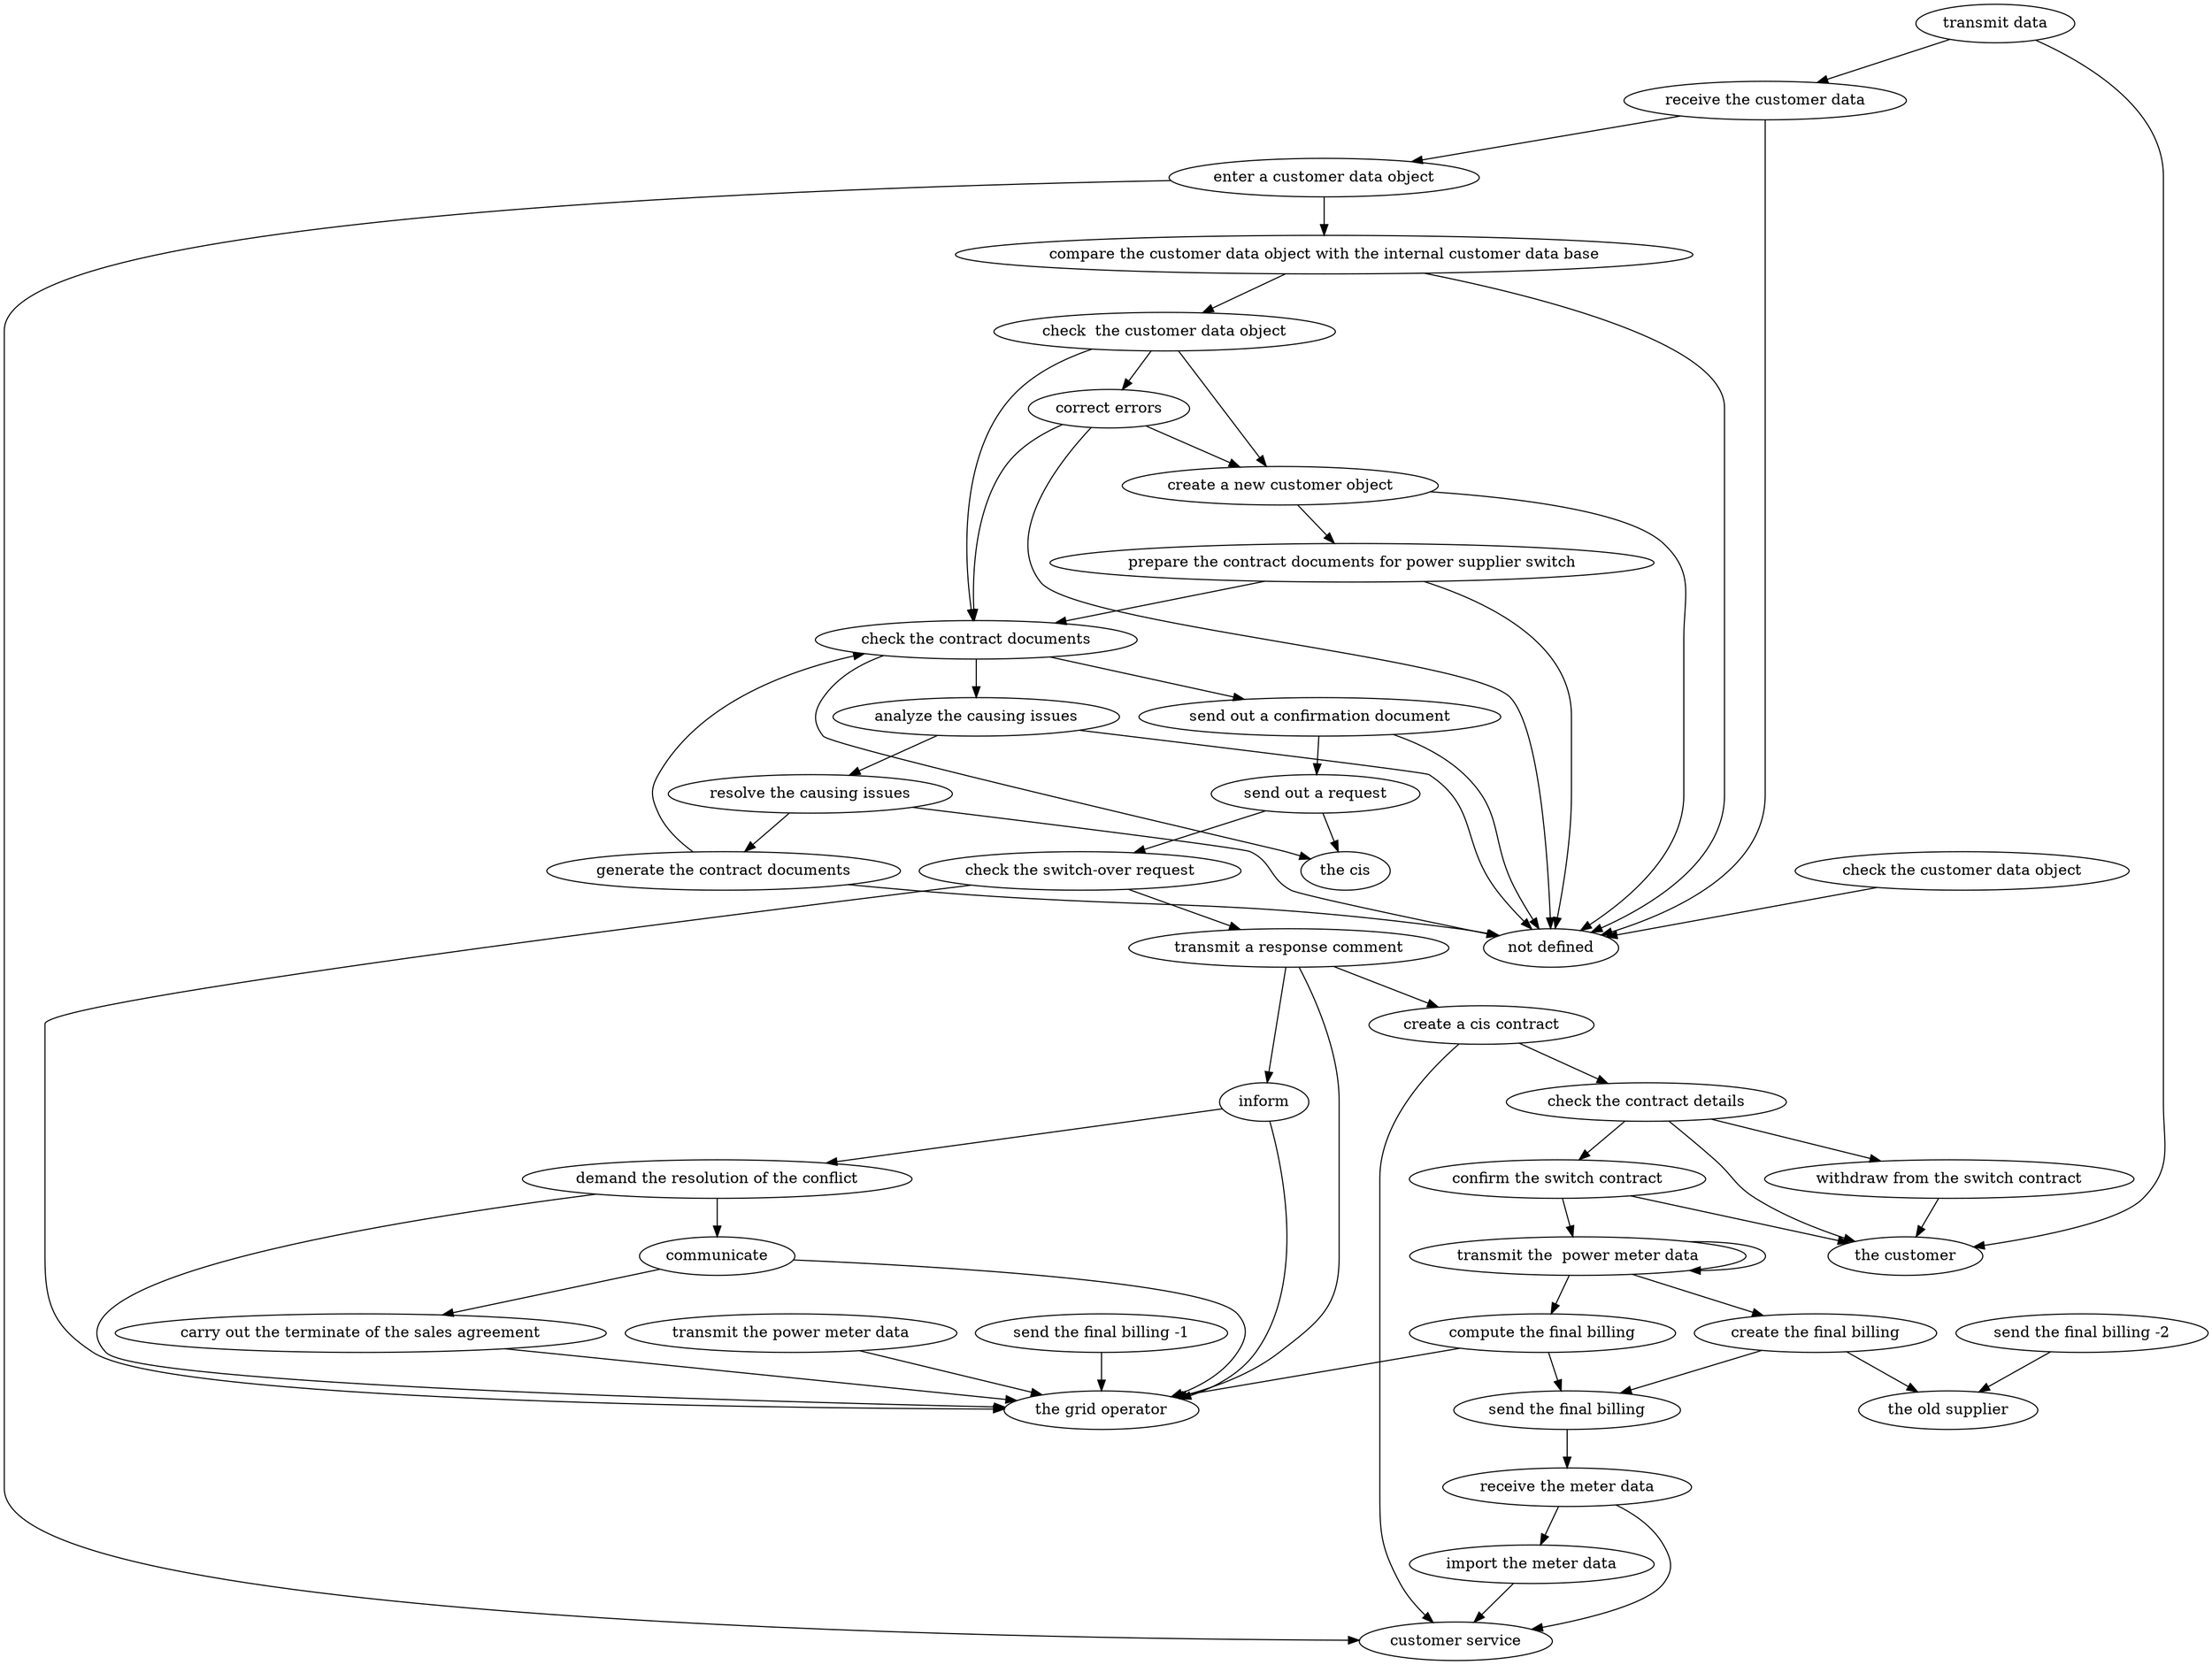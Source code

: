 digraph "doc-2.2" {
	graph [name="doc-2.2"];
	"transmit data"	[attrs="{'type': 'Activity', 'label': 'transmit data'}"];
	"receive the customer data"	[attrs="{'type': 'Activity', 'label': 'receive the customer data'}"];
	"transmit data" -> "receive the customer data"	[attrs="{'type': 'flow', 'label': 'flow'}"];
	"the customer"	[attrs="{'type': 'Actor', 'label': 'the customer'}"];
	"transmit data" -> "the customer"	[attrs="{'type': 'actor performer', 'label': 'actor performer'}"];
	"enter a customer data object"	[attrs="{'type': 'Activity', 'label': 'enter a customer data object'}"];
	"receive the customer data" -> "enter a customer data object"	[attrs="{'type': 'flow', 'label': 'flow'}"];
	"not defined"	[attrs="{'type': 'Actor', 'label': 'not defined'}"];
	"receive the customer data" -> "not defined"	[attrs="{'type': 'actor performer', 'label': 'actor performer'}"];
	"compare the customer data object with the internal customer data base"	[attrs="{'type': 'Activity', 'label': 'compare the customer data object with the internal customer data base'}"];
	"enter a customer data object" -> "compare the customer data object with the internal customer data base"	[attrs="{'type': 'flow', 'label': 'flow'}"];
	"customer service"	[attrs="{'type': 'Actor', 'label': 'customer service'}"];
	"enter a customer data object" -> "customer service"	[attrs="{'type': 'actor performer', 'label': 'actor performer'}"];
	"compare the customer data object with the internal customer data base" -> "not defined"	[attrs="{'type': 'actor performer', 'label': 'actor performer'}"];
	"check  the customer data object"	[attrs="{'type': 'Activity', 'label': 'check  the customer data object'}"];
	"compare the customer data object with the internal customer data base" -> "check  the customer data object"	[attrs="{'type': 'flow', 'label': 'flow'}"];
	"check the customer data object"	[attrs="{'type': 'Activity', 'label': 'check the customer data object'}"];
	"check the customer data object" -> "not defined"	[attrs="{'type': 'actor performer', 'label': 'actor performer'}"];
	"correct errors"	[attrs="{'type': 'Activity', 'label': 'correct errors'}"];
	"create a new customer object"	[attrs="{'type': 'Activity', 'label': 'create a new customer object'}"];
	"correct errors" -> "create a new customer object"	[attrs="{'type': 'flow', 'label': 'flow'}"];
	"check the contract documents"	[attrs="{'type': 'Activity', 'label': 'check the contract documents'}"];
	"correct errors" -> "check the contract documents"	[attrs="{'type': 'flow', 'label': 'flow'}"];
	"correct errors" -> "not defined"	[attrs="{'type': 'actor performer', 'label': 'actor performer'}"];
	"prepare the contract documents for power supplier switch"	[attrs="{'type': 'Activity', 'label': 'prepare the contract documents for power supplier switch'}"];
	"create a new customer object" -> "prepare the contract documents for power supplier switch"	[attrs="{'type': 'flow', 'label': 'flow'}"];
	"create a new customer object" -> "not defined"	[attrs="{'type': 'actor performer', 'label': 'actor performer'}"];
	"prepare the contract documents for power supplier switch" -> "check the contract documents"	[attrs="{'type': 'flow', 'label': 'flow'}"];
	"prepare the contract documents for power supplier switch" -> "not defined"	[attrs="{'type': 'actor performer', 'label': 'actor performer'}"];
	"analyze the causing issues"	[attrs="{'type': 'Activity', 'label': 'analyze the causing issues'}"];
	"check the contract documents" -> "analyze the causing issues"	[attrs="{'type': 'flow', 'label': 'flow'}"];
	"send out a confirmation document"	[attrs="{'type': 'Activity', 'label': 'send out a confirmation document'}"];
	"check the contract documents" -> "send out a confirmation document"	[attrs="{'type': 'flow', 'label': 'flow'}"];
	"the cis"	[attrs="{'type': 'Actor', 'label': 'the cis'}"];
	"check the contract documents" -> "the cis"	[attrs="{'type': 'actor performer', 'label': 'actor performer'}"];
	"resolve the causing issues"	[attrs="{'type': 'Activity', 'label': 'resolve the causing issues'}"];
	"analyze the causing issues" -> "resolve the causing issues"	[attrs="{'type': 'flow', 'label': 'flow'}"];
	"analyze the causing issues" -> "not defined"	[attrs="{'type': 'actor performer', 'label': 'actor performer'}"];
	"generate the contract documents"	[attrs="{'type': 'Activity', 'label': 'generate the contract documents'}"];
	"resolve the causing issues" -> "generate the contract documents"	[attrs="{'type': 'flow', 'label': 'flow'}"];
	"resolve the causing issues" -> "not defined"	[attrs="{'type': 'actor performer', 'label': 'actor performer'}"];
	"generate the contract documents" -> "check the contract documents"	[attrs="{'type': 'flow', 'label': 'flow'}"];
	"generate the contract documents" -> "not defined"	[attrs="{'type': 'actor performer', 'label': 'actor performer'}"];
	"send out a request"	[attrs="{'type': 'Activity', 'label': 'send out a request'}"];
	"send out a confirmation document" -> "send out a request"	[attrs="{'type': 'flow', 'label': 'flow'}"];
	"send out a confirmation document" -> "not defined"	[attrs="{'type': 'actor performer', 'label': 'actor performer'}"];
	"check the switch-over request"	[attrs="{'type': 'Activity', 'label': 'check the switch-over request'}"];
	"send out a request" -> "check the switch-over request"	[attrs="{'type': 'flow', 'label': 'flow'}"];
	"send out a request" -> "the cis"	[attrs="{'type': 'actor performer', 'label': 'actor performer'}"];
	"transmit a response comment"	[attrs="{'type': 'Activity', 'label': 'transmit a response comment'}"];
	"check the switch-over request" -> "transmit a response comment"	[attrs="{'type': 'flow', 'label': 'flow'}"];
	"the grid operator"	[attrs="{'type': 'Actor', 'label': 'the grid operator'}"];
	"check the switch-over request" -> "the grid operator"	[attrs="{'type': 'actor performer', 'label': 'actor performer'}"];
	inform	[attrs="{'type': 'Activity', 'label': 'inform'}"];
	"transmit a response comment" -> inform	[attrs="{'type': 'flow', 'label': 'flow'}"];
	"create a cis contract"	[attrs="{'type': 'Activity', 'label': 'create a cis contract'}"];
	"transmit a response comment" -> "create a cis contract"	[attrs="{'type': 'flow', 'label': 'flow'}"];
	"transmit a response comment" -> "the grid operator"	[attrs="{'type': 'actor performer', 'label': 'actor performer'}"];
	"demand the resolution of the conflict"	[attrs="{'type': 'Activity', 'label': 'demand the resolution of the conflict'}"];
	inform -> "demand the resolution of the conflict"	[attrs="{'type': 'flow', 'label': 'flow'}"];
	inform -> "the grid operator"	[attrs="{'type': 'actor performer', 'label': 'actor performer'}"];
	communicate	[attrs="{'type': 'Activity', 'label': 'communicate'}"];
	"demand the resolution of the conflict" -> communicate	[attrs="{'type': 'flow', 'label': 'flow'}"];
	"demand the resolution of the conflict" -> "the grid operator"	[attrs="{'type': 'actor performer', 'label': 'actor performer'}"];
	"carry out the terminate of the sales agreement"	[attrs="{'type': 'Activity', 'label': 'carry out the terminate of the sales agreement'}"];
	communicate -> "carry out the terminate of the sales agreement"	[attrs="{'type': 'flow', 'label': 'flow'}"];
	communicate -> "the grid operator"	[attrs="{'type': 'actor performer', 'label': 'actor performer'}"];
	"carry out the terminate of the sales agreement" -> "the grid operator"	[attrs="{'type': 'actor performer', 'label': 'actor performer'}"];
	"check the contract details"	[attrs="{'type': 'Activity', 'label': 'check the contract details'}"];
	"create a cis contract" -> "check the contract details"	[attrs="{'type': 'flow', 'label': 'flow'}"];
	"create a cis contract" -> "customer service"	[attrs="{'type': 'actor performer', 'label': 'actor performer'}"];
	"withdraw from the switch contract"	[attrs="{'type': 'Activity', 'label': 'withdraw from the switch contract'}"];
	"check the contract details" -> "withdraw from the switch contract"	[attrs="{'type': 'flow', 'label': 'flow'}"];
	"confirm the switch contract"	[attrs="{'type': 'Activity', 'label': 'confirm the switch contract'}"];
	"check the contract details" -> "confirm the switch contract"	[attrs="{'type': 'flow', 'label': 'flow'}"];
	"check the contract details" -> "the customer"	[attrs="{'type': 'actor performer', 'label': 'actor performer'}"];
	"withdraw from the switch contract" -> "the customer"	[attrs="{'type': 'actor performer', 'label': 'actor performer'}"];
	"confirm the switch contract" -> "the customer"	[attrs="{'type': 'actor performer', 'label': 'actor performer'}"];
	"transmit the  power meter data"	[attrs="{'type': 'Activity', 'label': 'transmit the  power meter data'}"];
	"confirm the switch contract" -> "transmit the  power meter data"	[attrs="{'type': 'flow', 'label': 'flow'}"];
	"transmit the power meter data"	[attrs="{'type': 'Activity', 'label': 'transmit the power meter data'}"];
	"transmit the power meter data" -> "the grid operator"	[attrs="{'type': 'actor performer', 'label': 'actor performer'}"];
	"compute the final billing"	[attrs="{'type': 'Activity', 'label': 'compute the final billing'}"];
	"send the final billing"	[attrs="{'type': 'Activity', 'label': 'send the final billing'}"];
	"compute the final billing" -> "send the final billing"	[attrs="{'type': 'flow', 'label': 'flow'}"];
	"compute the final billing" -> "the grid operator"	[attrs="{'type': 'actor performer', 'label': 'actor performer'}"];
	"receive the meter data"	[attrs="{'type': 'Activity', 'label': 'receive the meter data'}"];
	"send the final billing" -> "receive the meter data"	[attrs="{'type': 'flow', 'label': 'flow'}"];
	"create the final billing"	[attrs="{'type': 'Activity', 'label': 'create the final billing'}"];
	"create the final billing" -> "send the final billing"	[attrs="{'type': 'flow', 'label': 'flow'}"];
	"the old supplier"	[attrs="{'type': 'Actor', 'label': 'the old supplier'}"];
	"create the final billing" -> "the old supplier"	[attrs="{'type': 'actor performer', 'label': 'actor performer'}"];
	"import the meter data"	[attrs="{'type': 'Activity', 'label': 'import the meter data'}"];
	"receive the meter data" -> "import the meter data"	[attrs="{'type': 'flow', 'label': 'flow'}"];
	"receive the meter data" -> "customer service"	[attrs="{'type': 'actor performer', 'label': 'actor performer'}"];
	"import the meter data" -> "customer service"	[attrs="{'type': 'actor performer', 'label': 'actor performer'}"];
	"send the final billing -1"	[attrs="{'type': 'Activity', 'label': 'send the final billing -1'}"];
	"send the final billing -1" -> "the grid operator"	[attrs="{'type': 'actor performer', 'label': 'actor performer'}"];
	"send the final billing -2"	[attrs="{'type': 'Activity', 'label': 'send the final billing -2'}"];
	"send the final billing -2" -> "the old supplier"	[attrs="{'type': 'actor performer', 'label': 'actor performer'}"];
	"check  the customer data object" -> "correct errors"	[attrs="{'type': 'flow', 'label': 'flow'}"];
	"check  the customer data object" -> "create a new customer object"	[attrs="{'type': 'flow', 'label': 'flow'}"];
	"check  the customer data object" -> "check the contract documents"	[attrs="{'type': 'flow', 'label': 'flow'}"];
	"transmit the  power meter data" -> "compute the final billing"	[attrs="{'type': 'flow', 'label': 'flow'}"];
	"transmit the  power meter data" -> "create the final billing"	[attrs="{'type': 'flow', 'label': 'flow'}"];
	"transmit the  power meter data" -> "transmit the  power meter data"	[attrs="{'type': 'flow', 'label': 'flow'}"];
}

